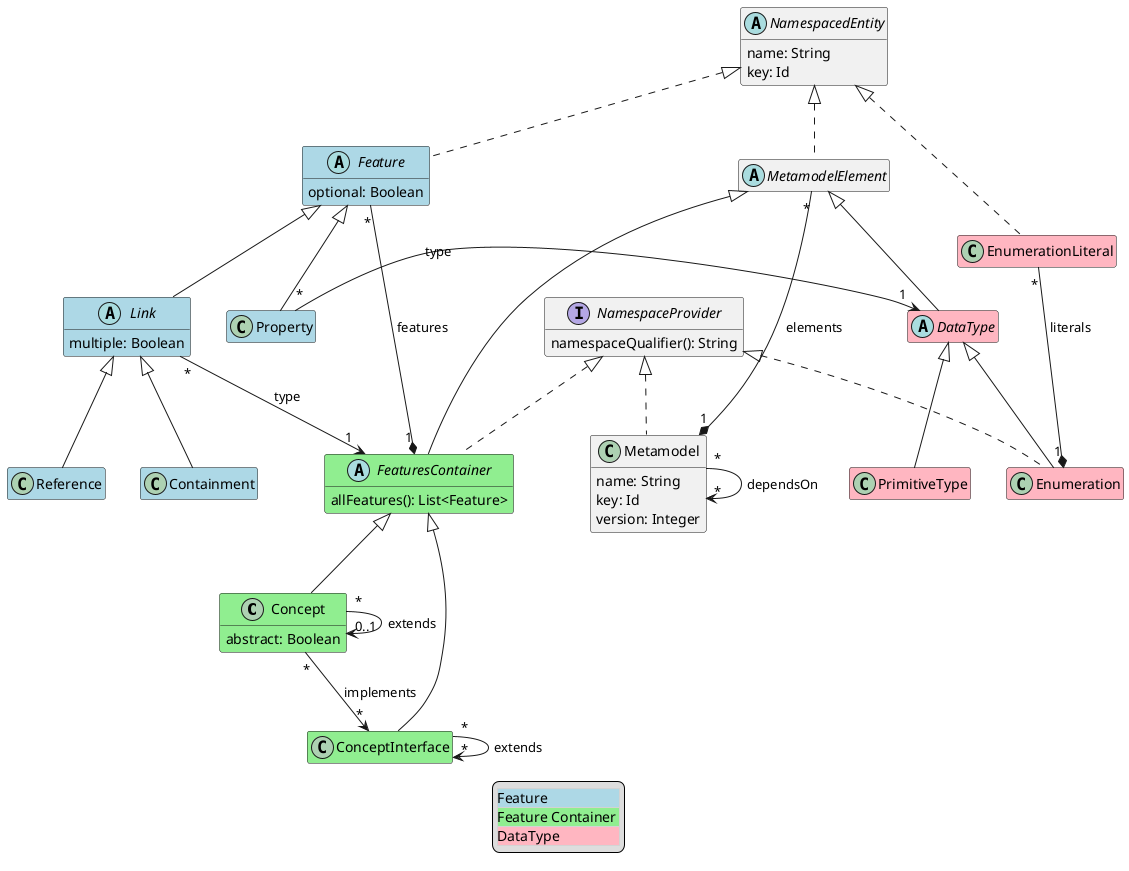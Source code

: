 @startuml
hide empty members

class Concept #LightGreen extends FeaturesContainer {
  abstract: Boolean
}

class ConceptInterface #LightGreen extends FeaturesContainer

class Containment #LightBlue extends Link

abstract class DataType #LightPink extends MetamodelElement

class Enumeration #LightPink extends DataType implements NamespaceProvider

class EnumerationLiteral #LightPink implements NamespacedEntity

abstract class Feature #LightBlue implements NamespacedEntity {
  optional: Boolean
}

abstract class FeaturesContainer #LightGreen extends MetamodelElement implements NamespaceProvider {
  allFeatures(): List<Feature>
}

abstract class Link #LightBlue extends Feature {
  multiple: Boolean
}

class Metamodel implements NamespaceProvider {
  name: String
  key: Id
  version: Integer
}

abstract class MetamodelElement implements NamespacedEntity

abstract class NamespacedEntity {
  name: String
  key: Id
}

interface NamespaceProvider {
  namespaceQualifier(): String
}

class PrimitiveType #LightPink extends DataType

class Property #LightBlue extends Feature

class Reference #LightBlue extends Link

' relations:

Concept "*" -> "0..1" Concept: extends
Concept "*" --> "*" ConceptInterface: implements

ConceptInterface "*" --> "*" ConceptInterface: extends

EnumerationLiteral "*" -* "1" Enumeration : literals

Feature "*" -* "1" FeaturesContainer: features

Link "*" --> "1" FeaturesContainer: type

Metamodel "*" --> "*" Metamodel: dependsOn
MetamodelElement "*" -* "1" Metamodel: elements

Property "*" -> "1" DataType: type

legend
  <#LightGray,#LightGray>| <#LightBlue>Feature |
  | <#LightGreen>Feature Container |
  | <#LightPink>DataType |
end legend
@enduml
